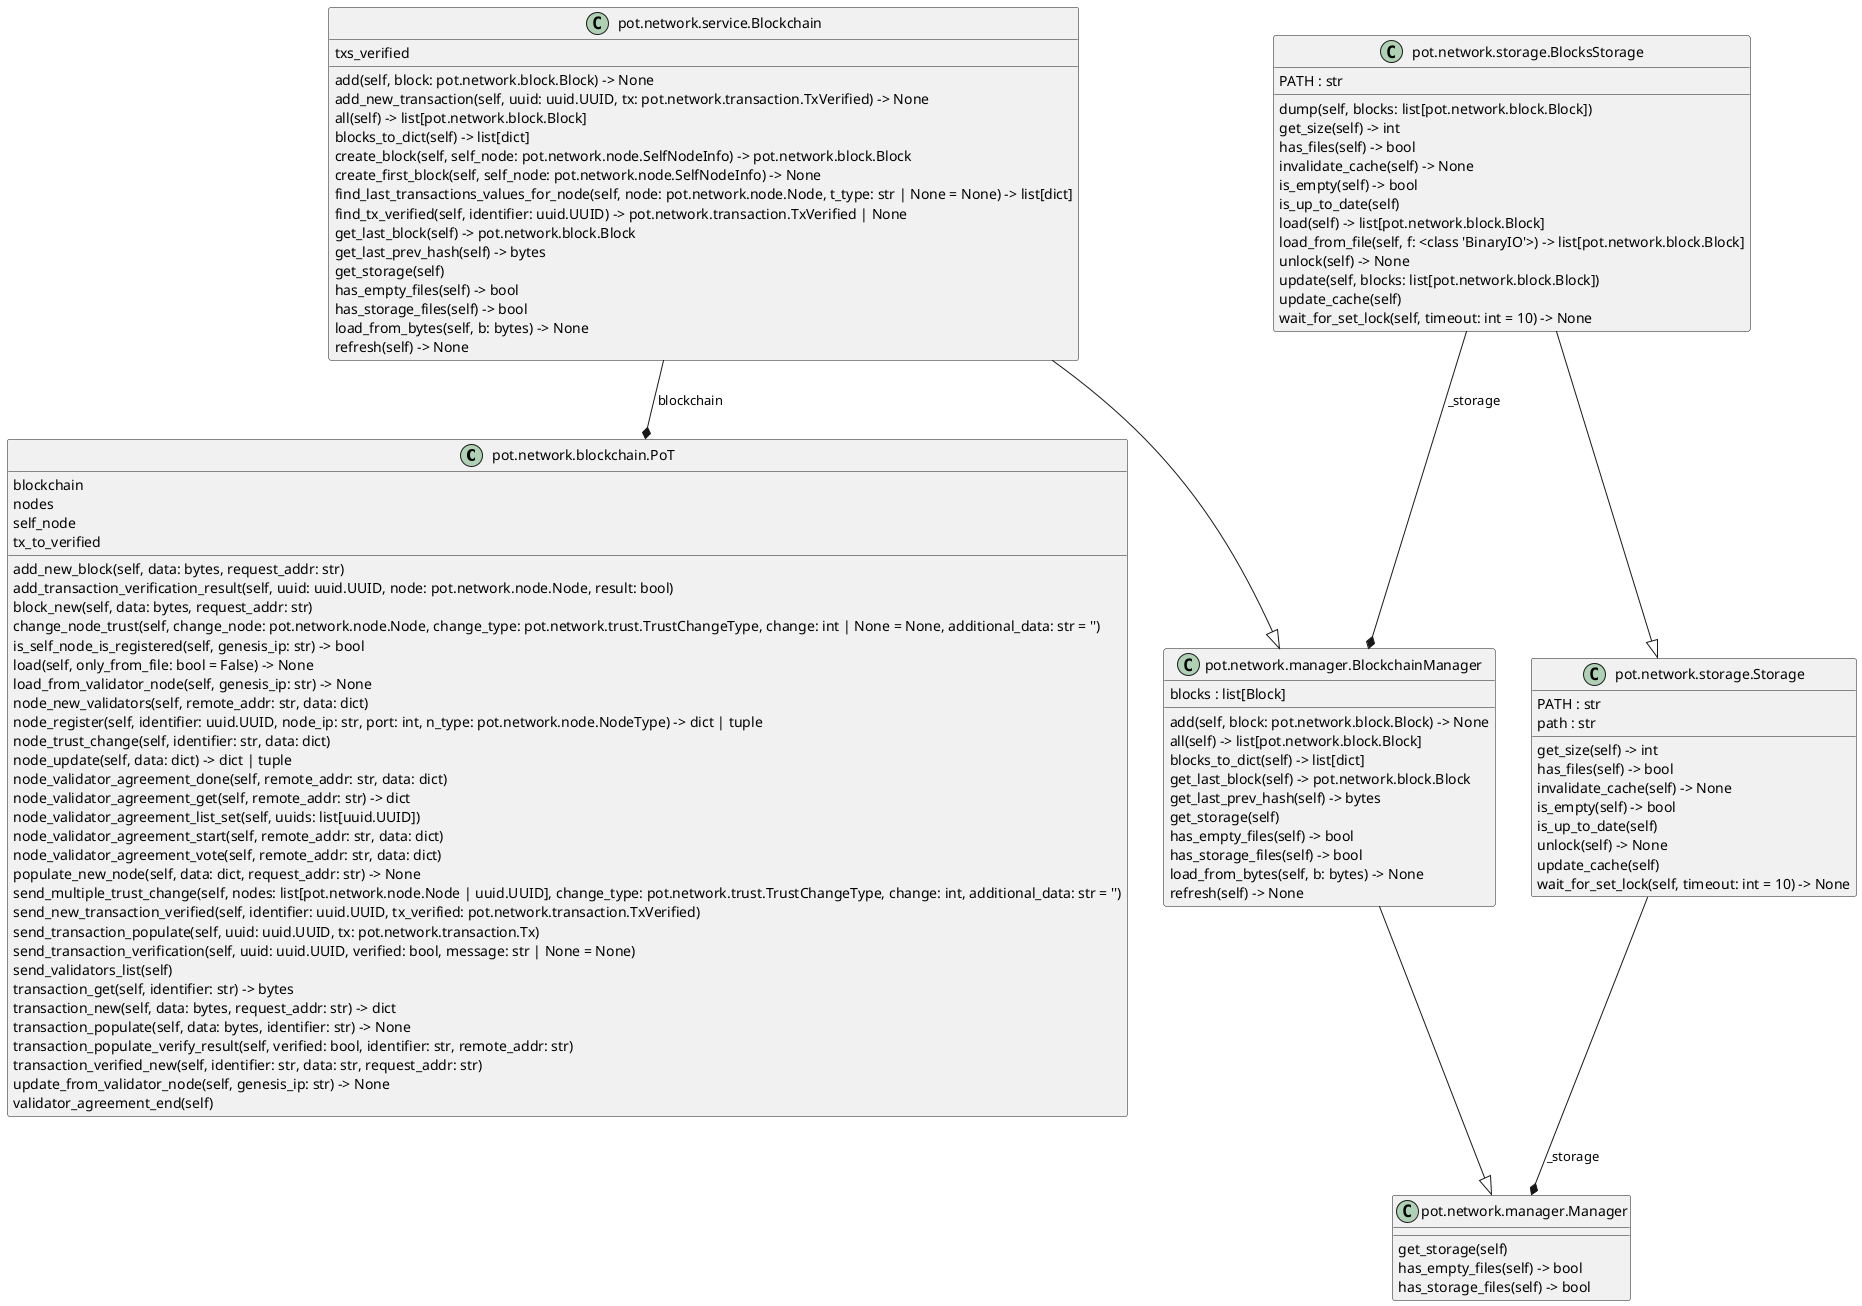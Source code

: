 @startuml classes
set namespaceSeparator none
class "pot.network.blockchain.PoT" as pot.network.blockchain.PoT {
  blockchain
  nodes
  self_node
  tx_to_verified
  add_new_block(self, data: bytes, request_addr: str)
  add_transaction_verification_result(self, uuid: uuid.UUID, node: pot.network.node.Node, result: bool)
  block_new(self, data: bytes, request_addr: str)
  change_node_trust(self, change_node: pot.network.node.Node, change_type: pot.network.trust.TrustChangeType, change: int | None = None, additional_data: str = '')
  is_self_node_is_registered(self, genesis_ip: str) -> bool
  load(self, only_from_file: bool = False) -> None
  load_from_validator_node(self, genesis_ip: str) -> None
  node_new_validators(self, remote_addr: str, data: dict)
  node_register(self, identifier: uuid.UUID, node_ip: str, port: int, n_type: pot.network.node.NodeType) -> dict | tuple
  node_trust_change(self, identifier: str, data: dict)
  node_update(self, data: dict) -> dict | tuple
  node_validator_agreement_done(self, remote_addr: str, data: dict)
  node_validator_agreement_get(self, remote_addr: str) -> dict
  node_validator_agreement_list_set(self, uuids: list[uuid.UUID])
  node_validator_agreement_start(self, remote_addr: str, data: dict)
  node_validator_agreement_vote(self, remote_addr: str, data: dict)
  populate_new_node(self, data: dict, request_addr: str) -> None
  send_multiple_trust_change(self, nodes: list[pot.network.node.Node | uuid.UUID], change_type: pot.network.trust.TrustChangeType, change: int, additional_data: str = '')
  send_new_transaction_verified(self, identifier: uuid.UUID, tx_verified: pot.network.transaction.TxVerified)
  send_transaction_populate(self, uuid: uuid.UUID, tx: pot.network.transaction.Tx)
  send_transaction_verification(self, uuid: uuid.UUID, verified: bool, message: str | None = None)
  send_validators_list(self)
  transaction_get(self, identifier: str) -> bytes
  transaction_new(self, data: bytes, request_addr: str) -> dict
  transaction_populate(self, data: bytes, identifier: str) -> None
  transaction_populate_verify_result(self, verified: bool, identifier: str, remote_addr: str)
  transaction_verified_new(self, identifier: str, data: str, request_addr: str)
  update_from_validator_node(self, genesis_ip: str) -> None
  validator_agreement_end(self)
}
class "pot.network.manager.Manager" as pot.network.manager.Manager {
  get_storage(self)
  has_empty_files(self) -> bool
  has_storage_files(self) -> bool
}
class "pot.network.storage.Storage" as pot.network.storage.Storage {
  PATH : str
  path : str
  get_size(self) -> int
  has_files(self) -> bool
  invalidate_cache(self) -> None
  is_empty(self) -> bool
  is_up_to_date(self)
  unlock(self) -> None
  update_cache(self)
  wait_for_set_lock(self, timeout: int = 10) -> None
}
class "pot.network.service.Blockchain" as pot.network.service.Blockchain {
  txs_verified
  add(self, block: pot.network.block.Block) -> None
  add_new_transaction(self, uuid: uuid.UUID, tx: pot.network.transaction.TxVerified) -> None
  all(self) -> list[pot.network.block.Block]
  blocks_to_dict(self) -> list[dict]
  create_block(self, self_node: pot.network.node.SelfNodeInfo) -> pot.network.block.Block
  create_first_block(self, self_node: pot.network.node.SelfNodeInfo) -> None
  find_last_transactions_values_for_node(self, node: pot.network.node.Node, t_type: str | None = None) -> list[dict]
  find_tx_verified(self, identifier: uuid.UUID) -> pot.network.transaction.TxVerified | None
  get_last_block(self) -> pot.network.block.Block
  get_last_prev_hash(self) -> bytes
  get_storage(self)
  has_empty_files(self) -> bool
  has_storage_files(self) -> bool
  load_from_bytes(self, b: bytes) -> None
  refresh(self) -> None
}
class "pot.network.manager.BlockchainManager" as pot.network.manager.BlockchainManager {
  blocks : list[Block]
  add(self, block: pot.network.block.Block) -> None
  all(self) -> list[pot.network.block.Block]
  blocks_to_dict(self) -> list[dict]
  get_last_block(self) -> pot.network.block.Block
  get_last_prev_hash(self) -> bytes
  get_storage(self)
  has_empty_files(self) -> bool
  has_storage_files(self) -> bool
  load_from_bytes(self, b: bytes) -> None
  refresh(self) -> None
}
class "pot.network.storage.BlocksStorage" as pot.network.storage.BlocksStorage {
  PATH : str
  dump(self, blocks: list[pot.network.block.Block])
  get_size(self) -> int
  has_files(self) -> bool
  invalidate_cache(self) -> None
  is_empty(self) -> bool
  is_up_to_date(self)
  load(self) -> list[pot.network.block.Block]
  load_from_file(self, f: <class 'BinaryIO'>) -> list[pot.network.block.Block]
  unlock(self) -> None
  update(self, blocks: list[pot.network.block.Block])
  update_cache(self)
  wait_for_set_lock(self, timeout: int = 10) -> None
}
pot.network.storage.BlocksStorage --|> pot.network.storage.Storage
pot.network.manager.BlockchainManager --|> pot.network.manager.Manager
pot.network.storage.BlocksStorage --* pot.network.manager.BlockchainManager : _storage
pot.network.storage.Storage --* pot.network.manager.Manager : _storage
pot.network.service.Blockchain --|> pot.network.manager.BlockchainManager
pot.network.service.Blockchain --* pot.network.blockchain.PoT : blockchain
@enduml